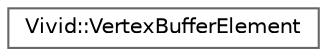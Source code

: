 digraph "Graphical Class Hierarchy"
{
 // LATEX_PDF_SIZE
  bgcolor="transparent";
  edge [fontname=Helvetica,fontsize=10,labelfontname=Helvetica,labelfontsize=10];
  node [fontname=Helvetica,fontsize=10,shape=box,height=0.2,width=0.4];
  rankdir="LR";
  Node0 [label="Vivid::VertexBufferElement",height=0.2,width=0.4,color="grey40", fillcolor="white", style="filled",URL="$struct_vivid_1_1_vertex_buffer_element.html",tooltip=" "];
}
